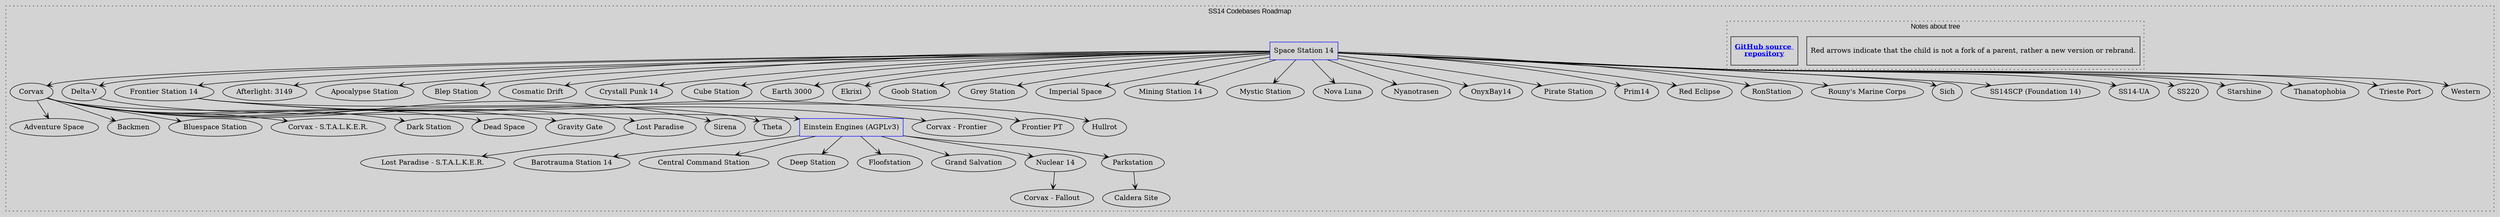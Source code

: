 digraph G {
	/// Attributes ///
	color    = "black"
	fontname = "Arial"
	fontsize = 14
	ratio    = "auto" //size = "30, 30"
	rankdir  = "LB"
	bgcolor  = lightgray
	//splines  = false

	graph [
		compound = true
	]
	edge [
		arrowhead = vee,
		arrowtail = vee,
		splines = curved
	]

	//
	subgraph "cluster Map"
	{
		//
		subgraph "cluster_note"
		{
			/// Attributes ///
			label    = "Notes about tree"
			style    = "dotted"
			rankdir  = "LB"
			compound = false
			rank     = same
			//pos      = "10,10!"

			node [
				shape    = rectangle,
				fontsize = 14,
				//width    = 3.5
				//height   = .08
				minlen = 1
			]
			edge [
				constraint = false
			]

			/// Nodes ///
			note1 [
				label  = "Red arrows indicate that the child is not a fork of a parent, rather a new version or rebrand.\l",
				width  = 4.5,
				height = .8
			]
			note2 [
				shape    = record,
				fontcolor = "blue"
				decorate=true
				label  = <<b><u>GitHub source <br/>repository</u></b>>,
				URL    = "https://github.com/Noliuss/SS14-Codebases",
				width  = 1.4,
				height = .8
			]
			//dummy_helper1 [style = "invis", width = 3]

			/// Edges ///
			//note1 -> note2 [style = "invis", constraint = false, dir = left] //, taillabel = "tail", lhead=cluster_0, constraint=false]
			//node [shape=record, height=.08, fontsize=11, width=3.5]
			//note1 -> dummy_helper1 [style = "invis"] //, taillabel = "tail", lhead=cluster_0, constraint=false]

		}

		/// Attributes ///
		label    = "SS14 Codebases Roadmap"
		labelloc = "top"
		style    = "dotted"
		weight = "0.5"
		//rankdir = "TB"
		//edge [constraint = true]

		/// Nodes ///
		"Space Station 14" [shape = rectangle, color = blue] // added by: noliuss
		"Einstein Engines (AGPLv3)" [shape = rectangle, color = blue] // added by: noliuss

		/// Edges ///
		// Use [color = red] to make arrow red
		"Corvax"                     -> "Adventure Space"                // added by: noliuss
		"Corvax"                     -> "Backmen"                        // added by: noliuss
		"Corvax"                     -> "Bluespace Station"              // added by: noliuss
		"Corvax"                     -> "Corvax - S.T.A.L.K.E.R."        // added by: noliuss
		"Corvax"                     -> "Dark Station"                   // added by: noliuss
		"Corvax"                     -> "Dead Space"                     // added by: noliuss
		"Corvax"                     -> "Gravity Gate"                   // added by: noliuss
		"Corvax"                     -> "Lost Paradise"                  // added by: noliuss
		"Corvax"                     -> "Sirena"                         // added by: noliuss
		"Corvax"                     -> "Theta"                          // added by: noliuss

		"Delta-V"                    -> "Einstein Engines (AGPLv3)"      // added by: noliuss

		"Einstein Engines (AGPLv3)"  -> "Barotrauma Station 14"          // added by: noliuss
		"Einstein Engines (AGPLv3)"  -> "Central Command Station"        // added by: noliuss
		"Einstein Engines (AGPLv3)"  -> "Deep Station"                   // added by: noliuss
		"Einstein Engines (AGPLv3)"  -> "Floofstation"                   // added by: noliuss
		"Einstein Engines (AGPLv3)"  -> "Grand Salvation"                // added by: noliuss
		"Einstein Engines (AGPLv3)"  -> "Nuclear 14"                     // added by: noliuss
		"Einstein Engines (AGPLv3)"  -> "Parkstation"                    // added by: noliuss

		"Frontier Station 14"        -> "Corvax - Frontier"              // added by: noliuss
		"Frontier Station 14"        -> "Frontier PT"                    // added by: noliuss
		"Frontier Station 14"        -> "Hullrot"                        // added by: noliuss

		"Lost Paradise"              -> "Lost Paradise - S.T.A.L.K.E.R." // added by: noliuss

		"Nuclear 14"                 -> "Corvax - Fallout"               // added by: noliuss

		"Parkstation"                -> "Caldera Site"                   // added by: noliuss

		"Space Station 14"           -> "Afterlight: 3149"               // added by: noliuss
		"Space Station 14"           -> "Apocalypse Station"             // added by: noliuss
		"Space Station 14"           -> "Blep Station"                   // added by: noliuss
		"Space Station 14"           -> "Cosmatic Drift"                 // added by: noliuss
		"Space Station 14"           -> "Corvax"                         // added by: noliuss
		"Space Station 14"           -> "Crystall Punk 14"               // added by: noliuss
		"Space Station 14"           -> "Cube Station"                   // added by: noliuss
		"Space Station 14"           -> "Delta-V"                        // added by: noliuss
		"Space Station 14"           -> "Earth 3000"                     // added by: noliuss
		"Space Station 14"           -> "Ekrixi"                         // added by: noliuss
		"Space Station 14"           -> "Frontier Station 14"            // added by: noliuss
		"Space Station 14"           -> "Goob Station"                   // added by: noliuss
		"Space Station 14"           -> "Grey Station"                   // added by: noliuss
		"Space Station 14"           -> "Imperial Space"                 // added by: noliuss
		"Space Station 14"           -> "Mining Station 14"              // added by: noliuss
		"Space Station 14"           -> "Mystic Station"                 // added by: noliuss
		"Space Station 14"           -> "Nova Luna"                      // added by: noliuss
		"Space Station 14"           -> "Nyanotrasen"                    // added by: noliuss
		"Space Station 14"           -> "OnyxBay14"                      // added by: noliuss
		"Space Station 14"           -> "Pirate Station"                 // added by: noliuss
		"Space Station 14"           -> "Prim14"                         // added by: noliuss
		"Space Station 14"           -> "Red Eclipse"                    // added by: noliuss
		"Space Station 14"           -> "RonStation"                     // added by: noliuss
		"Space Station 14"           -> "Rouny's Marine Corps"           // added by: noliuss
		"Space Station 14"           -> "Sich"                           // added by: noliuss
		"Space Station 14"           -> "SS14SCP (Foundation 14)"        // added by: noliuss
		"Space Station 14"           -> "SS14-UA"                        // added by: noliuss
		"Space Station 14"           -> "SS220"                          // added by: noliuss
		"Space Station 14"           -> "Starshine"                      // added by: noliuss
		"Space Station 14"           -> "Thanatophobia"                  // added by: noliuss
		"Space Station 14"           -> "Trieste Port"                   // added by: noliuss
		"Space Station 14"           -> "Western"                        // added by: noliuss

	}
}
